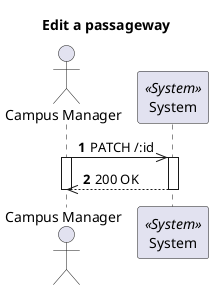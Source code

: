 @startuml Process View - Level 1 - Edit a passageway
'https://plantuml.com/sequence-diagram

autonumber
skinparam packageStyle rect

title Edit a passageway

actor "Campus Manager" as CM
participant "System" as Sys <<System>>

CM->> Sys : PATCH /:id

activate CM
activate Sys

CM<<--Sys : 200 OK

deactivate Sys
deactivate CM

@enduml
